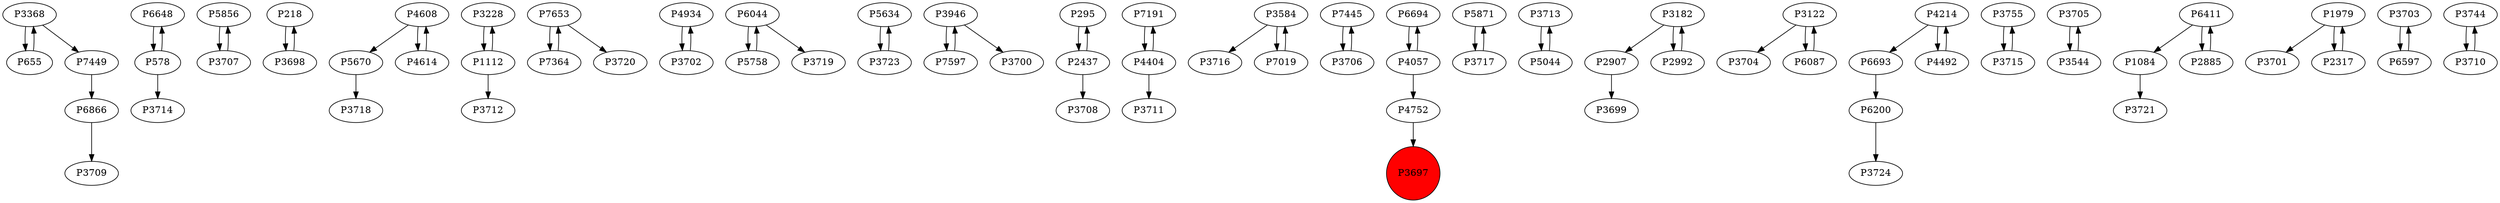 digraph {
	P3368 -> P655
	P6648 -> P578
	P7449 -> P6866
	P5856 -> P3707
	P218 -> P3698
	P4608 -> P5670
	P4608 -> P4614
	P3228 -> P1112
	P6866 -> P3709
	P7653 -> P7364
	P4934 -> P3702
	P6044 -> P5758
	P5634 -> P3723
	P5670 -> P3718
	P3946 -> P7597
	P295 -> P2437
	P7191 -> P4404
	P3584 -> P3716
	P7445 -> P3706
	P3707 -> P5856
	P3368 -> P7449
	P6694 -> P4057
	P4057 -> P4752
	P5871 -> P3717
	P3713 -> P5044
	P7597 -> P3946
	P4057 -> P6694
	P3723 -> P5634
	P1112 -> P3228
	P3706 -> P7445
	P578 -> P6648
	P7653 -> P3720
	P2907 -> P3699
	P3122 -> P3704
	P5044 -> P3713
	P6693 -> P6200
	P4614 -> P4608
	P3702 -> P4934
	P578 -> P3714
	P6087 -> P3122
	P3755 -> P3715
	P3705 -> P3544
	P3182 -> P2907
	P6411 -> P1084
	P1084 -> P3721
	P1979 -> P3701
	P4214 -> P4492
	P4214 -> P6693
	P3703 -> P6597
	P3715 -> P3755
	P4492 -> P4214
	P3717 -> P5871
	P1112 -> P3712
	P6597 -> P3703
	P2885 -> P6411
	P2437 -> P3708
	P5758 -> P6044
	P2317 -> P1979
	P3122 -> P6087
	P6044 -> P3719
	P1979 -> P2317
	P655 -> P3368
	P6200 -> P3724
	P4404 -> P7191
	P3744 -> P3710
	P3946 -> P3700
	P2992 -> P3182
	P4404 -> P3711
	P7019 -> P3584
	P6411 -> P2885
	P2437 -> P295
	P3698 -> P218
	P4752 -> P3697
	P3182 -> P2992
	P3584 -> P7019
	P7364 -> P7653
	P3544 -> P3705
	P3710 -> P3744
	P3697 [shape=circle]
	P3697 [style=filled]
	P3697 [fillcolor=red]
}